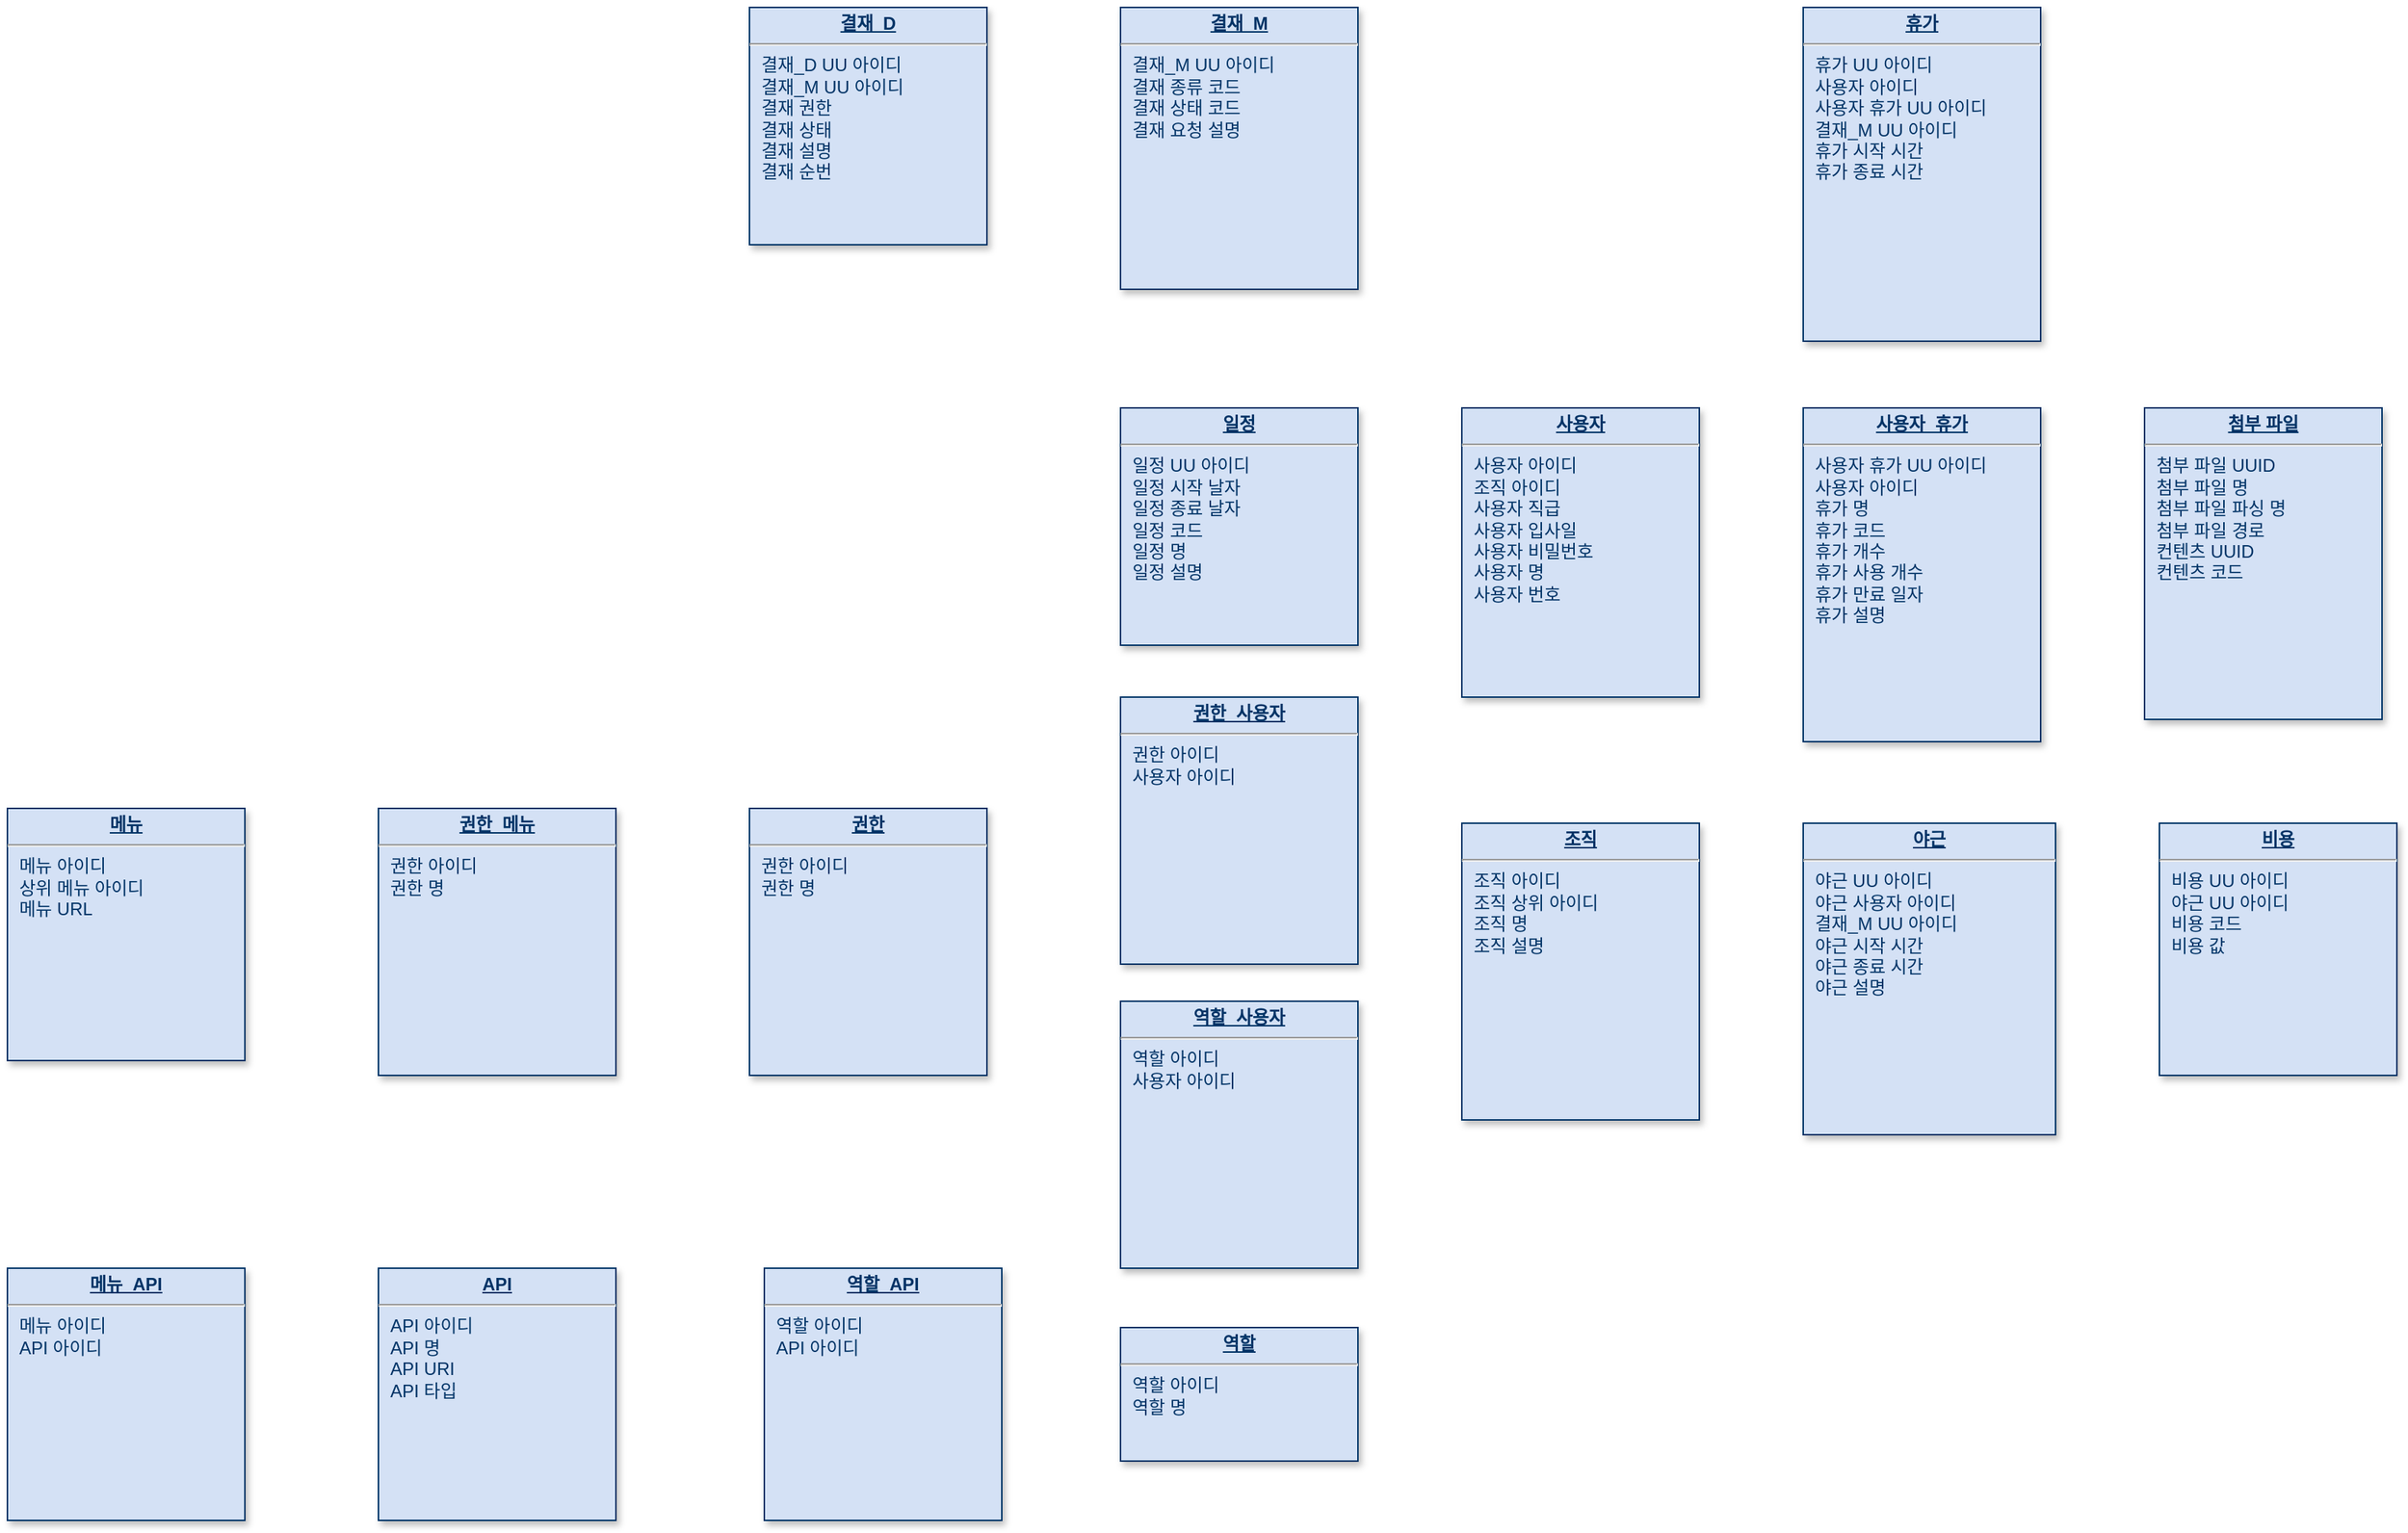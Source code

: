 <mxfile version="20.8.20" type="device"><diagram name="Page-1" id="efa7a0a1-bf9b-a30e-e6df-94a7791c09e9"><mxGraphModel dx="2570" dy="1026" grid="1" gridSize="10" guides="1" tooltips="1" connect="1" arrows="1" fold="1" page="1" pageScale="1" pageWidth="826" pageHeight="1169" background="none" math="0" shadow="0"><root><mxCell id="0"/><mxCell id="1" parent="0"/><mxCell id="19" value="&lt;p style=&quot;margin: 0px; margin-top: 4px; text-align: center; text-decoration: underline;&quot;&gt;&lt;b&gt;사용자&lt;/b&gt;&lt;/p&gt;&lt;hr&gt;&lt;p style=&quot;margin: 0px; margin-left: 8px;&quot;&gt;사용자 아이디&lt;/p&gt;&lt;p style=&quot;margin: 0px; margin-left: 8px;&quot;&gt;조직 아이디&lt;br&gt;사용자 직급&lt;/p&gt;&lt;p style=&quot;margin: 0px; margin-left: 8px;&quot;&gt;사용자 입사일&lt;/p&gt;&lt;p style=&quot;margin: 0px; margin-left: 8px;&quot;&gt;사용자 비밀번호&lt;/p&gt;&lt;p style=&quot;margin: 0px; margin-left: 8px;&quot;&gt;사용자 명&lt;/p&gt;&lt;p style=&quot;margin: 0px; margin-left: 8px;&quot;&gt;사용자 번호&lt;/p&gt;" style="verticalAlign=top;align=left;overflow=fill;fontSize=12;fontFamily=Helvetica;html=1;strokeColor=#003366;shadow=1;fillColor=#D4E1F5;fontColor=#003366" parent="1" vertex="1"><mxGeometry x="540" y="330" width="160" height="195" as="geometry"/></mxCell><mxCell id="20" value="&lt;p style=&quot;margin: 0px; margin-top: 4px; text-align: center; text-decoration: underline;&quot;&gt;&lt;b&gt;사용자_휴가&lt;/b&gt;&lt;/p&gt;&lt;hr&gt;&lt;p style=&quot;margin: 0px; margin-left: 8px;&quot;&gt;사용자 휴가 UU 아이디&lt;/p&gt;&lt;p style=&quot;margin: 0px; margin-left: 8px;&quot;&gt;사용자 아이디&lt;/p&gt;&lt;p style=&quot;margin: 0px; margin-left: 8px;&quot;&gt;휴가 명&lt;br&gt;&lt;/p&gt;&lt;p style=&quot;margin: 0px; margin-left: 8px;&quot;&gt;휴가 코드&lt;/p&gt;&lt;p style=&quot;margin: 0px; margin-left: 8px;&quot;&gt;휴가 개수&lt;/p&gt;&lt;p style=&quot;margin: 0px; margin-left: 8px;&quot;&gt;휴가 사용 개수&lt;/p&gt;&lt;p style=&quot;margin: 0px; margin-left: 8px;&quot;&gt;휴가 만료 일자&lt;/p&gt;&lt;p style=&quot;margin: 0px; margin-left: 8px;&quot;&gt;휴가 설명&lt;/p&gt;" style="verticalAlign=top;align=left;overflow=fill;fontSize=12;fontFamily=Helvetica;html=1;strokeColor=#003366;shadow=1;fillColor=#D4E1F5;fontColor=#003366" parent="1" vertex="1"><mxGeometry x="770" y="330" width="160" height="225" as="geometry"/></mxCell><mxCell id="21" value="&lt;p style=&quot;margin: 0px; margin-top: 4px; text-align: center; text-decoration: underline;&quot;&gt;&lt;b&gt;일정&lt;/b&gt;&lt;/p&gt;&lt;hr&gt;&lt;p style=&quot;margin: 0px; margin-left: 8px;&quot;&gt;일정 UU 아이디&lt;/p&gt;&lt;p style=&quot;margin: 0px; margin-left: 8px;&quot;&gt;일정 시작 날자&lt;/p&gt;&lt;p style=&quot;margin: 0px; margin-left: 8px;&quot;&gt;일정 종료 날자&lt;/p&gt;&lt;p style=&quot;margin: 0px; margin-left: 8px;&quot;&gt;일정 코드&lt;/p&gt;&lt;p style=&quot;margin: 0px; margin-left: 8px;&quot;&gt;일정 명&lt;/p&gt;&lt;p style=&quot;margin: 0px; margin-left: 8px;&quot;&gt;일정 설명&lt;/p&gt;" style="verticalAlign=top;align=left;overflow=fill;fontSize=12;fontFamily=Helvetica;html=1;strokeColor=#003366;shadow=1;fillColor=#D4E1F5;fontColor=#003366" parent="1" vertex="1"><mxGeometry x="310" y="330.0" width="160" height="160" as="geometry"/></mxCell><mxCell id="25" value="&lt;p style=&quot;margin: 0px; margin-top: 4px; text-align: center; text-decoration: underline;&quot;&gt;&lt;strong&gt;결재_D&lt;/strong&gt;&lt;/p&gt;&lt;hr&gt;&lt;p style=&quot;margin: 0px; margin-left: 8px;&quot;&gt;결재_D UU 아이디&lt;/p&gt;&lt;p style=&quot;margin: 0px; margin-left: 8px;&quot;&gt;결재_M UU 아이디&lt;/p&gt;&lt;p style=&quot;margin: 0px; margin-left: 8px;&quot;&gt;결재 권한&lt;/p&gt;&lt;p style=&quot;margin: 0px; margin-left: 8px;&quot;&gt;결재 상태&lt;/p&gt;&lt;p style=&quot;margin: 0px; margin-left: 8px;&quot;&gt;결재 설명&lt;/p&gt;&lt;p style=&quot;margin: 0px; margin-left: 8px;&quot;&gt;결재 순번&lt;/p&gt;" style="verticalAlign=top;align=left;overflow=fill;fontSize=12;fontFamily=Helvetica;html=1;strokeColor=#003366;shadow=1;fillColor=#D4E1F5;fontColor=#003366" parent="1" vertex="1"><mxGeometry x="60.0" y="60.0" width="160" height="160" as="geometry"/></mxCell><mxCell id="26" value="&lt;p style=&quot;margin: 0px; margin-top: 4px; text-align: center; text-decoration: underline;&quot;&gt;&lt;strong&gt;비용&lt;/strong&gt;&lt;/p&gt;&lt;hr&gt;&lt;p style=&quot;margin: 0px; margin-left: 8px;&quot;&gt;비용 UU 아이디&lt;/p&gt;&lt;p style=&quot;margin: 0px; margin-left: 8px;&quot;&gt;야근 UU 아이디&lt;/p&gt;&lt;p style=&quot;margin: 0px; margin-left: 8px;&quot;&gt;비용 코드&lt;/p&gt;&lt;p style=&quot;margin: 0px; margin-left: 8px;&quot;&gt;비용 값&lt;/p&gt;" style="verticalAlign=top;align=left;overflow=fill;fontSize=12;fontFamily=Helvetica;html=1;strokeColor=#003366;shadow=1;fillColor=#D4E1F5;fontColor=#003366" parent="1" vertex="1"><mxGeometry x="1010" y="610" width="160" height="170" as="geometry"/></mxCell><mxCell id="27" value="&lt;p style=&quot;margin: 0px; margin-top: 4px; text-align: center; text-decoration: underline;&quot;&gt;&lt;b&gt;조직&lt;/b&gt;&lt;/p&gt;&lt;hr&gt;&lt;p style=&quot;margin: 0px; margin-left: 8px;&quot;&gt;조직 아이디&lt;/p&gt;&lt;p style=&quot;margin: 0px; margin-left: 8px;&quot;&gt;조직 상위 아이디&lt;/p&gt;&lt;p style=&quot;margin: 0px; margin-left: 8px;&quot;&gt;조직 명&lt;/p&gt;&lt;p style=&quot;margin: 0px; margin-left: 8px;&quot;&gt;조직 설명&lt;/p&gt;&lt;p style=&quot;margin: 0px; margin-left: 8px;&quot;&gt;&lt;br&gt;&lt;/p&gt;" style="verticalAlign=top;align=left;overflow=fill;fontSize=12;fontFamily=Helvetica;html=1;strokeColor=#003366;shadow=1;fillColor=#D4E1F5;fontColor=#003366" parent="1" vertex="1"><mxGeometry x="540" y="610" width="160" height="200" as="geometry"/></mxCell><mxCell id="28" value="&lt;p style=&quot;margin: 0px; margin-top: 4px; text-align: center; text-decoration: underline;&quot;&gt;&lt;strong&gt;권한&lt;/strong&gt;&lt;/p&gt;&lt;hr&gt;&lt;p style=&quot;margin: 0px; margin-left: 8px;&quot;&gt;권한 아이디&lt;/p&gt;&lt;p style=&quot;margin: 0px; margin-left: 8px;&quot;&gt;권한 명&lt;/p&gt;&lt;p style=&quot;margin: 0px; margin-left: 8px;&quot;&gt;&lt;br&gt;&lt;/p&gt;" style="verticalAlign=top;align=left;overflow=fill;fontSize=12;fontFamily=Helvetica;html=1;strokeColor=#003366;shadow=1;fillColor=#D4E1F5;fontColor=#003366" parent="1" vertex="1"><mxGeometry x="60.0" y="600.0" width="160" height="180" as="geometry"/></mxCell><mxCell id="30" value="&lt;p style=&quot;margin: 0px; margin-top: 4px; text-align: center; text-decoration: underline;&quot;&gt;&lt;strong&gt;야근&lt;/strong&gt;&lt;/p&gt;&lt;hr&gt;&lt;p style=&quot;margin: 0px; margin-left: 8px;&quot;&gt;야근 UU 아이디&lt;/p&gt;&lt;p style=&quot;margin: 0px; margin-left: 8px;&quot;&gt;야근 사용자 아이디&lt;/p&gt;&lt;p style=&quot;margin: 0px; margin-left: 8px;&quot;&gt;결재_M UU 아이디&lt;/p&gt;&lt;p style=&quot;margin: 0px; margin-left: 8px;&quot;&gt;야근 시작 시간&lt;/p&gt;&lt;p style=&quot;margin: 0px; margin-left: 8px;&quot;&gt;야근 종료 시간&lt;/p&gt;&lt;p style=&quot;margin: 0px; margin-left: 8px;&quot;&gt;야근 설명&lt;/p&gt;" style="verticalAlign=top;align=left;overflow=fill;fontSize=12;fontFamily=Helvetica;html=1;strokeColor=#003366;shadow=1;fillColor=#D4E1F5;fontColor=#003366" parent="1" vertex="1"><mxGeometry x="770" y="610" width="170" height="210" as="geometry"/></mxCell><mxCell id="31" value="&lt;p style=&quot;margin: 0px; margin-top: 4px; text-align: center; text-decoration: underline;&quot;&gt;&lt;strong&gt;첨부 파일&lt;/strong&gt;&lt;/p&gt;&lt;hr&gt;&lt;p style=&quot;margin: 0px; margin-left: 8px;&quot;&gt;첨부 파일 UUID&lt;/p&gt;&lt;p style=&quot;margin: 0px; margin-left: 8px;&quot;&gt;첨부 파일 명&lt;/p&gt;&lt;p style=&quot;margin: 0px; margin-left: 8px;&quot;&gt;첨부 파일 파싱 명&lt;/p&gt;&lt;p style=&quot;margin: 0px; margin-left: 8px;&quot;&gt;첨부 파일 경로&lt;/p&gt;&lt;p style=&quot;margin: 0px; margin-left: 8px;&quot;&gt;컨텐츠 UUID&lt;/p&gt;&lt;p style=&quot;margin: 0px; margin-left: 8px;&quot;&gt;컨텐츠 코드&lt;/p&gt;" style="verticalAlign=top;align=left;overflow=fill;fontSize=12;fontFamily=Helvetica;html=1;strokeColor=#003366;shadow=1;fillColor=#D4E1F5;fontColor=#003366" parent="1" vertex="1"><mxGeometry x="1000" y="330" width="160" height="210" as="geometry"/></mxCell><mxCell id="33" value="&lt;p style=&quot;margin: 0px; margin-top: 4px; text-align: center; text-decoration: underline;&quot;&gt;&lt;strong&gt;역할&lt;/strong&gt;&lt;/p&gt;&lt;hr&gt;&lt;p style=&quot;margin: 0px; margin-left: 8px;&quot;&gt;역할 아이디&lt;/p&gt;&lt;p style=&quot;margin: 0px; margin-left: 8px;&quot;&gt;역할 명&lt;br&gt;&lt;/p&gt;" style="verticalAlign=top;align=left;overflow=fill;fontSize=12;fontFamily=Helvetica;html=1;strokeColor=#003366;shadow=1;fillColor=#D4E1F5;fontColor=#003366" parent="1" vertex="1"><mxGeometry x="310" y="950.0" width="160" height="90" as="geometry"/></mxCell><mxCell id="34" value="&lt;p style=&quot;margin: 0px ; margin-top: 4px ; text-align: center ; text-decoration: underline&quot;&gt;&lt;strong&gt;메뉴&lt;/strong&gt;&lt;/p&gt;&lt;hr&gt;&lt;p style=&quot;margin: 0px ; margin-left: 8px&quot;&gt;메뉴 아이디&lt;/p&gt;&lt;p style=&quot;margin: 0px ; margin-left: 8px&quot;&gt;상위 메뉴 아이디&lt;/p&gt;&lt;p style=&quot;margin: 0px ; margin-left: 8px&quot;&gt;메뉴 URL&lt;/p&gt;" style="verticalAlign=top;align=left;overflow=fill;fontSize=12;fontFamily=Helvetica;html=1;strokeColor=#003366;shadow=1;fillColor=#D4E1F5;fontColor=#003366" parent="1" vertex="1"><mxGeometry x="-440" y="600" width="160" height="170" as="geometry"/></mxCell><mxCell id="35" value="&lt;p style=&quot;margin: 0px; margin-top: 4px; text-align: center; text-decoration: underline;&quot;&gt;&lt;b&gt;결재_M&lt;/b&gt;&lt;/p&gt;&lt;hr&gt;&lt;p style=&quot;margin: 0px; margin-left: 8px;&quot;&gt;결재_M UU 아이디&lt;/p&gt;&lt;p style=&quot;margin: 0px; margin-left: 8px;&quot;&gt;결재 종류 코드&lt;/p&gt;&lt;p style=&quot;margin: 0px; margin-left: 8px;&quot;&gt;결재 상태 코드&lt;/p&gt;&lt;p style=&quot;margin: 0px; margin-left: 8px;&quot;&gt;결재 요청 설명&lt;/p&gt;&lt;p style=&quot;margin: 0px; margin-left: 8px;&quot;&gt;&lt;br&gt;&lt;/p&gt;" style="verticalAlign=top;align=left;overflow=fill;fontSize=12;fontFamily=Helvetica;html=1;strokeColor=#003366;shadow=1;fillColor=#D4E1F5;fontColor=#003366" parent="1" vertex="1"><mxGeometry x="310" y="60.0" width="160" height="190" as="geometry"/></mxCell><mxCell id="FnWa9LMTclFip5fmyzoG-114" value="" style="text;strokeColor=none;fillColor=none;align=left;verticalAlign=middle;spacingTop=-1;spacingLeft=4;spacingRight=4;rotatable=0;labelPosition=right;points=[];portConstraint=eastwest;" parent="1" vertex="1"><mxGeometry x="750" y="670" width="20" height="14" as="geometry"/></mxCell><mxCell id="GC09_5yyIAjx3o4Mujx2-112" value="&lt;p style=&quot;margin: 0px; margin-top: 4px; text-align: center; text-decoration: underline;&quot;&gt;&lt;b&gt;휴가&lt;/b&gt;&lt;/p&gt;&lt;hr&gt;&lt;p style=&quot;margin: 0px; margin-left: 8px;&quot;&gt;휴가 UU 아이디&lt;/p&gt;&lt;p style=&quot;margin: 0px; margin-left: 8px;&quot;&gt;사용자 아이디&lt;/p&gt;&lt;p style=&quot;margin: 0px; margin-left: 8px;&quot;&gt;사용자 휴가 UU 아이디&lt;/p&gt;&lt;p style=&quot;margin: 0px; margin-left: 8px;&quot;&gt;결재_M UU 아이디&lt;br&gt;&lt;/p&gt;&lt;p style=&quot;margin: 0px; margin-left: 8px;&quot;&gt;휴가 시작 시간&lt;/p&gt;&lt;p style=&quot;margin: 0px; margin-left: 8px;&quot;&gt;휴가 종료 시간&lt;/p&gt;" style="verticalAlign=top;align=left;overflow=fill;fontSize=12;fontFamily=Helvetica;html=1;strokeColor=#003366;shadow=1;fillColor=#D4E1F5;fontColor=#003366" parent="1" vertex="1"><mxGeometry x="770" y="60" width="160" height="225" as="geometry"/></mxCell><mxCell id="pDk9LVOdJZfk1oNghU2--113" value="&lt;p style=&quot;margin: 0px; margin-top: 4px; text-align: center; text-decoration: underline;&quot;&gt;&lt;strong&gt;권한_메뉴&lt;/strong&gt;&lt;/p&gt;&lt;hr&gt;&lt;p style=&quot;margin: 0px; margin-left: 8px;&quot;&gt;권한 아이디&lt;/p&gt;&lt;p style=&quot;margin: 0px; margin-left: 8px;&quot;&gt;권한 명&lt;/p&gt;&lt;p style=&quot;margin: 0px; margin-left: 8px;&quot;&gt;&lt;br&gt;&lt;/p&gt;" style="verticalAlign=top;align=left;overflow=fill;fontSize=12;fontFamily=Helvetica;html=1;strokeColor=#003366;shadow=1;fillColor=#D4E1F5;fontColor=#003366" vertex="1" parent="1"><mxGeometry x="-190.0" y="600.0" width="160" height="180" as="geometry"/></mxCell><mxCell id="pDk9LVOdJZfk1oNghU2--114" value="&lt;p style=&quot;margin: 0px ; margin-top: 4px ; text-align: center ; text-decoration: underline&quot;&gt;&lt;b&gt;API&lt;/b&gt;&lt;/p&gt;&lt;hr&gt;&lt;p style=&quot;margin: 0px ; margin-left: 8px&quot;&gt;API 아이디&lt;/p&gt;&lt;p style=&quot;margin: 0px ; margin-left: 8px&quot;&gt;API 명&lt;/p&gt;&lt;p style=&quot;margin: 0px ; margin-left: 8px&quot;&gt;API URI&lt;/p&gt;&lt;p style=&quot;margin: 0px ; margin-left: 8px&quot;&gt;API 타입&lt;/p&gt;&lt;p style=&quot;margin: 0px ; margin-left: 8px&quot;&gt;&lt;br&gt;&lt;/p&gt;" style="verticalAlign=top;align=left;overflow=fill;fontSize=12;fontFamily=Helvetica;html=1;strokeColor=#003366;shadow=1;fillColor=#D4E1F5;fontColor=#003366" vertex="1" parent="1"><mxGeometry x="-190" y="910" width="160" height="170" as="geometry"/></mxCell><mxCell id="pDk9LVOdJZfk1oNghU2--115" value="&lt;p style=&quot;margin: 0px ; margin-top: 4px ; text-align: center ; text-decoration: underline&quot;&gt;&lt;strong&gt;메뉴_API&lt;/strong&gt;&lt;/p&gt;&lt;hr&gt;&lt;p style=&quot;margin: 0px ; margin-left: 8px&quot;&gt;메뉴 아이디&lt;/p&gt;&lt;p style=&quot;margin: 0px ; margin-left: 8px&quot;&gt;API 아이디&lt;/p&gt;" style="verticalAlign=top;align=left;overflow=fill;fontSize=12;fontFamily=Helvetica;html=1;strokeColor=#003366;shadow=1;fillColor=#D4E1F5;fontColor=#003366" vertex="1" parent="1"><mxGeometry x="-440" y="910" width="160" height="170" as="geometry"/></mxCell><mxCell id="pDk9LVOdJZfk1oNghU2--116" value="&lt;p style=&quot;margin: 0px; margin-top: 4px; text-align: center; text-decoration: underline;&quot;&gt;&lt;strong&gt;권한_사용자&lt;/strong&gt;&lt;/p&gt;&lt;hr&gt;&lt;p style=&quot;margin: 0px; margin-left: 8px;&quot;&gt;권한 아이디&lt;/p&gt;&lt;p style=&quot;margin: 0px; margin-left: 8px;&quot;&gt;사용자 아이디&lt;/p&gt;&lt;p style=&quot;margin: 0px; margin-left: 8px;&quot;&gt;&lt;br&gt;&lt;/p&gt;" style="verticalAlign=top;align=left;overflow=fill;fontSize=12;fontFamily=Helvetica;html=1;strokeColor=#003366;shadow=1;fillColor=#D4E1F5;fontColor=#003366" vertex="1" parent="1"><mxGeometry x="310.0" y="525.0" width="160" height="180" as="geometry"/></mxCell><mxCell id="pDk9LVOdJZfk1oNghU2--117" value="&lt;p style=&quot;margin: 0px; margin-top: 4px; text-align: center; text-decoration: underline;&quot;&gt;&lt;b&gt;역할_사용자&lt;/b&gt;&lt;/p&gt;&lt;hr&gt;&lt;p style=&quot;margin: 0px; margin-left: 8px;&quot;&gt;역할 아이디&lt;/p&gt;&lt;p style=&quot;margin: 0px; margin-left: 8px;&quot;&gt;사용자 아이디&lt;/p&gt;&lt;p style=&quot;margin: 0px; margin-left: 8px;&quot;&gt;&lt;br&gt;&lt;/p&gt;" style="verticalAlign=top;align=left;overflow=fill;fontSize=12;fontFamily=Helvetica;html=1;strokeColor=#003366;shadow=1;fillColor=#D4E1F5;fontColor=#003366" vertex="1" parent="1"><mxGeometry x="310.0" y="730.0" width="160" height="180" as="geometry"/></mxCell><mxCell id="pDk9LVOdJZfk1oNghU2--118" value="&lt;p style=&quot;margin: 0px ; margin-top: 4px ; text-align: center ; text-decoration: underline&quot;&gt;&lt;strong&gt;역할_API&lt;/strong&gt;&lt;/p&gt;&lt;hr&gt;&lt;p style=&quot;margin: 0px ; margin-left: 8px&quot;&gt;역할 아이디&lt;/p&gt;&lt;p style=&quot;margin: 0px ; margin-left: 8px&quot;&gt;API 아이디&lt;/p&gt;" style="verticalAlign=top;align=left;overflow=fill;fontSize=12;fontFamily=Helvetica;html=1;strokeColor=#003366;shadow=1;fillColor=#D4E1F5;fontColor=#003366" vertex="1" parent="1"><mxGeometry x="70" y="910" width="160" height="170" as="geometry"/></mxCell></root></mxGraphModel></diagram></mxfile>